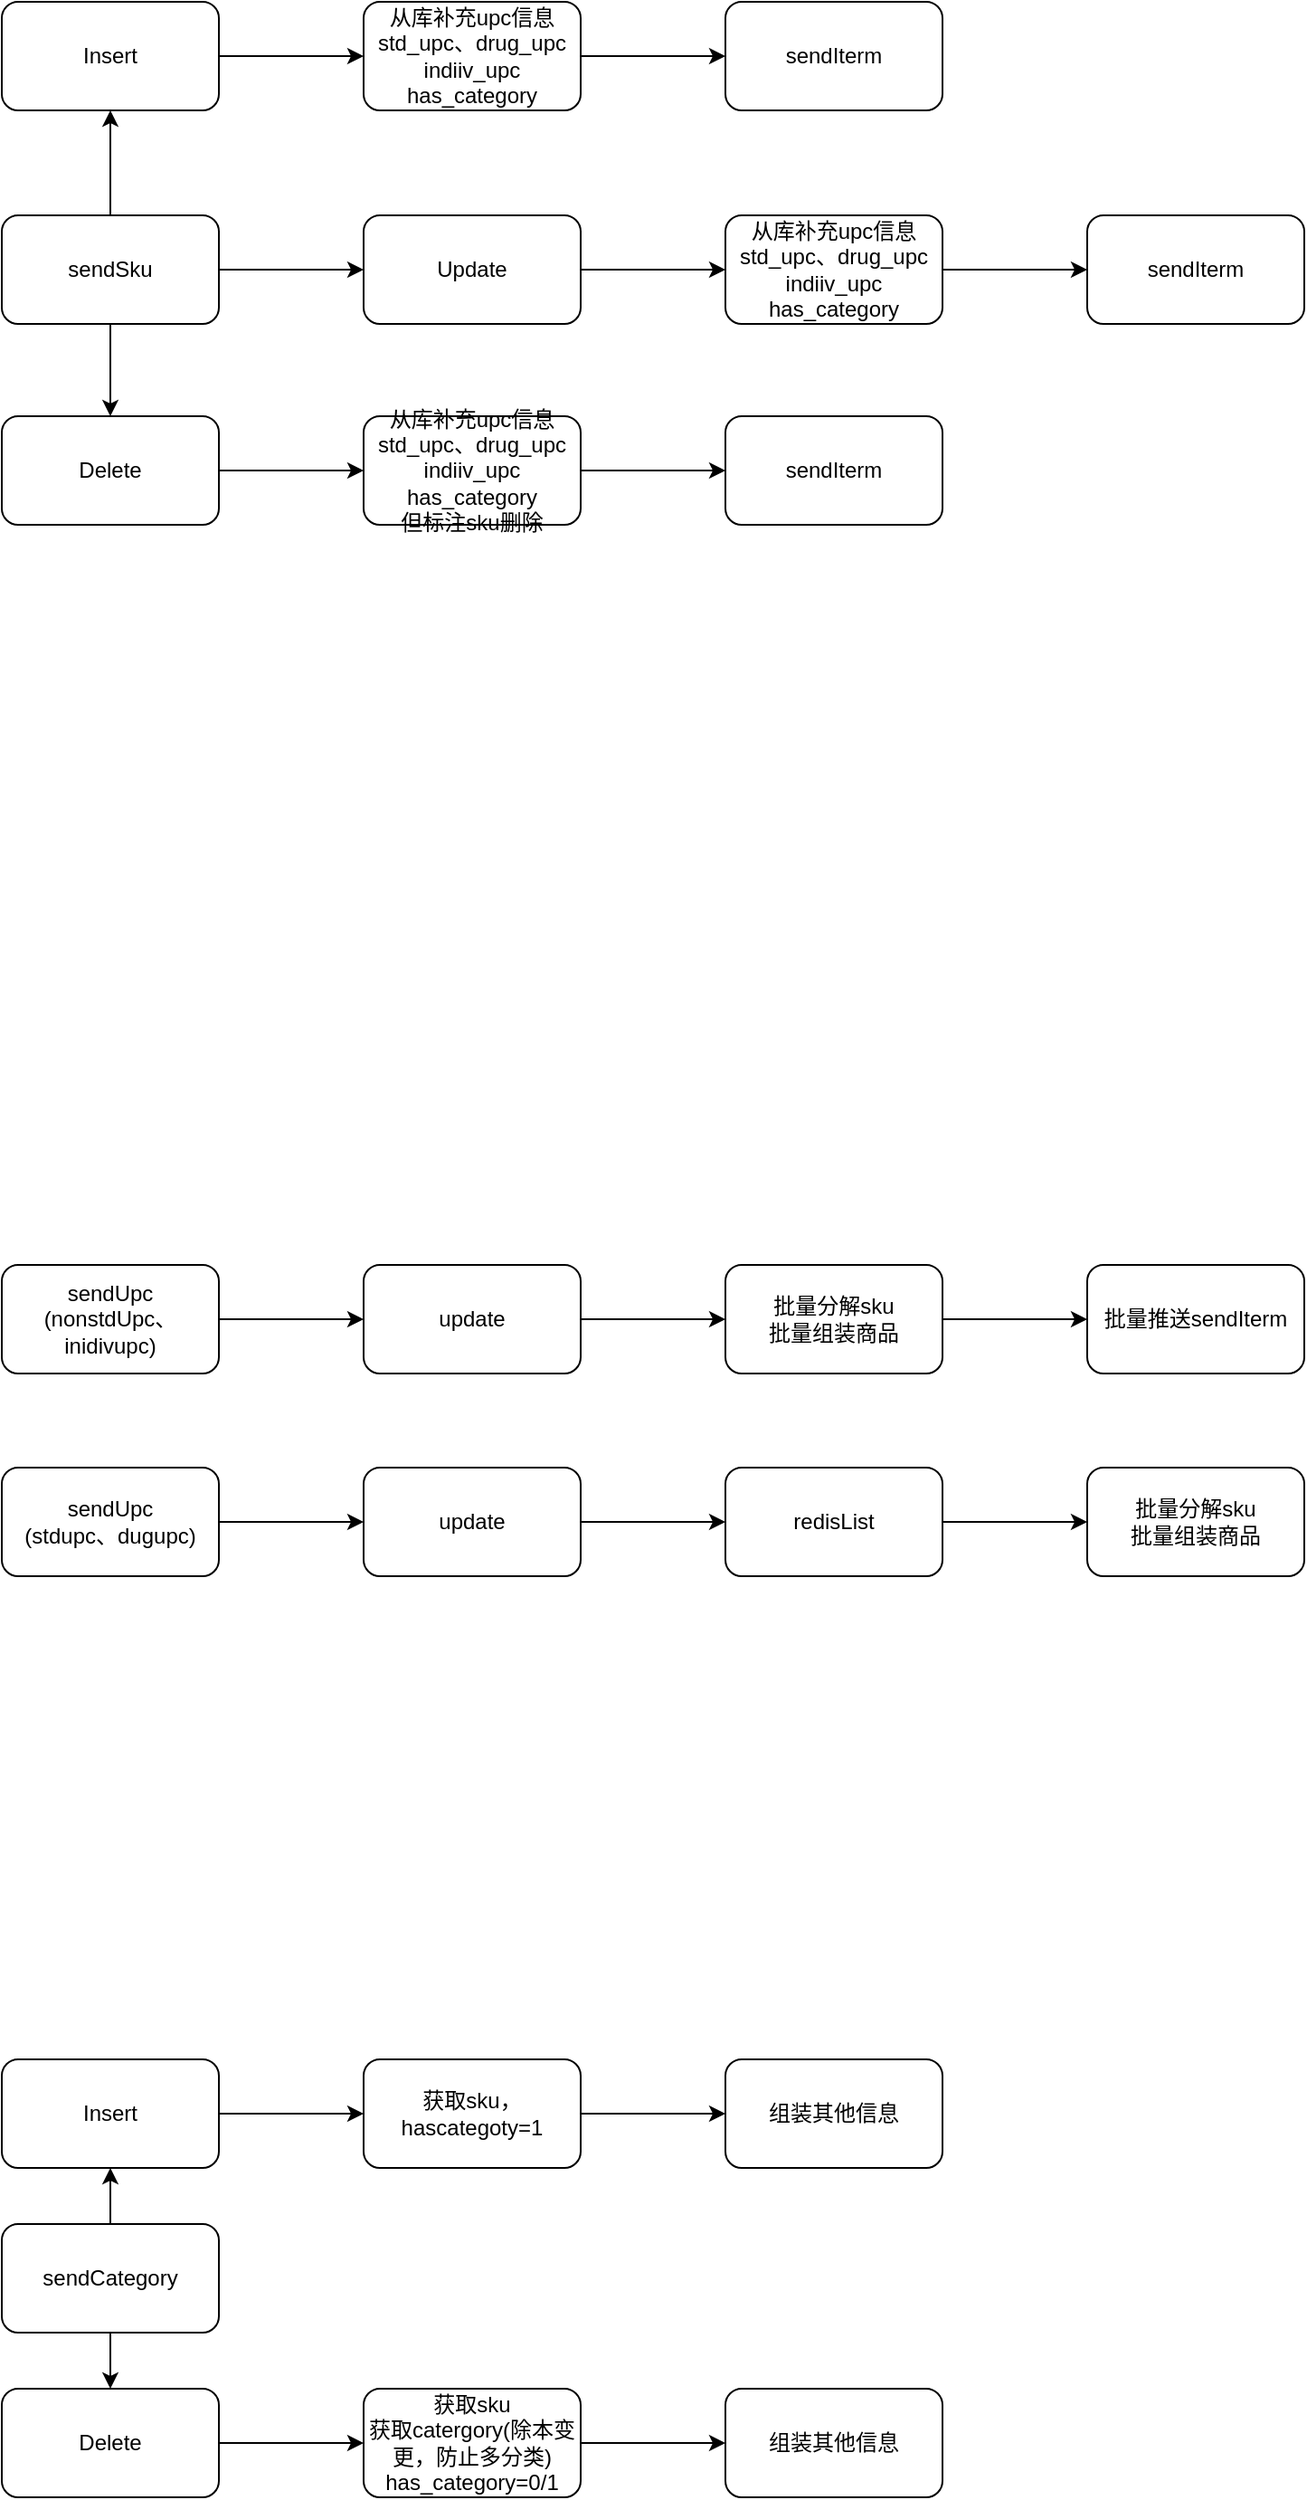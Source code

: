 <mxfile version="10.6.7" type="github"><diagram id="i8IbgmzM25EKKAY5Op45" name="Page-1"><mxGraphModel dx="1158" dy="567" grid="1" gridSize="10" guides="1" tooltips="1" connect="1" arrows="1" fold="1" page="1" pageScale="1" pageWidth="827" pageHeight="1169" math="0" shadow="0"><root><mxCell id="0"/><mxCell id="1" parent="0"/><mxCell id="RNBkuQZP9VZ1Jcdwm8Q6-3" value="" style="edgeStyle=orthogonalEdgeStyle;rounded=0;orthogonalLoop=1;jettySize=auto;html=1;" parent="1" source="RNBkuQZP9VZ1Jcdwm8Q6-1" target="RNBkuQZP9VZ1Jcdwm8Q6-2" edge="1"><mxGeometry relative="1" as="geometry"/></mxCell><mxCell id="RNBkuQZP9VZ1Jcdwm8Q6-5" value="" style="edgeStyle=orthogonalEdgeStyle;rounded=0;orthogonalLoop=1;jettySize=auto;html=1;" parent="1" source="RNBkuQZP9VZ1Jcdwm8Q6-1" target="RNBkuQZP9VZ1Jcdwm8Q6-4" edge="1"><mxGeometry relative="1" as="geometry"/></mxCell><mxCell id="RNBkuQZP9VZ1Jcdwm8Q6-7" value="" style="edgeStyle=orthogonalEdgeStyle;rounded=0;orthogonalLoop=1;jettySize=auto;html=1;" parent="1" source="RNBkuQZP9VZ1Jcdwm8Q6-1" target="RNBkuQZP9VZ1Jcdwm8Q6-6" edge="1"><mxGeometry relative="1" as="geometry"/></mxCell><mxCell id="RNBkuQZP9VZ1Jcdwm8Q6-1" value="sendSku" style="rounded=1;whiteSpace=wrap;html=1;" parent="1" vertex="1"><mxGeometry x="80" y="220" width="120" height="60" as="geometry"/></mxCell><mxCell id="RNBkuQZP9VZ1Jcdwm8Q6-13" value="" style="edgeStyle=orthogonalEdgeStyle;rounded=0;orthogonalLoop=1;jettySize=auto;html=1;" parent="1" source="RNBkuQZP9VZ1Jcdwm8Q6-6" target="RNBkuQZP9VZ1Jcdwm8Q6-12" edge="1"><mxGeometry relative="1" as="geometry"/></mxCell><mxCell id="RNBkuQZP9VZ1Jcdwm8Q6-6" value="Delete" style="rounded=1;whiteSpace=wrap;html=1;" parent="1" vertex="1"><mxGeometry x="80" y="331" width="120" height="60" as="geometry"/></mxCell><mxCell id="RNBkuQZP9VZ1Jcdwm8Q6-19" value="" style="edgeStyle=orthogonalEdgeStyle;rounded=0;orthogonalLoop=1;jettySize=auto;html=1;" parent="1" source="RNBkuQZP9VZ1Jcdwm8Q6-12" target="RNBkuQZP9VZ1Jcdwm8Q6-18" edge="1"><mxGeometry relative="1" as="geometry"/></mxCell><mxCell id="RNBkuQZP9VZ1Jcdwm8Q6-12" value="从库补充upc信息&lt;br&gt;std_upc、drug_upc&lt;br&gt;indiiv_upc&lt;br&gt;has_category&lt;br&gt;但标注sku删除&lt;br&gt;" style="rounded=1;whiteSpace=wrap;html=1;" parent="1" vertex="1"><mxGeometry x="280" y="331" width="120" height="60" as="geometry"/></mxCell><mxCell id="RNBkuQZP9VZ1Jcdwm8Q6-18" value="sendIterm&lt;br&gt;" style="rounded=1;whiteSpace=wrap;html=1;" parent="1" vertex="1"><mxGeometry x="480" y="331" width="120" height="60" as="geometry"/></mxCell><mxCell id="RNBkuQZP9VZ1Jcdwm8Q6-9" value="" style="edgeStyle=orthogonalEdgeStyle;rounded=0;orthogonalLoop=1;jettySize=auto;html=1;" parent="1" source="RNBkuQZP9VZ1Jcdwm8Q6-4" target="RNBkuQZP9VZ1Jcdwm8Q6-8" edge="1"><mxGeometry relative="1" as="geometry"/></mxCell><mxCell id="RNBkuQZP9VZ1Jcdwm8Q6-4" value="Insert" style="rounded=1;whiteSpace=wrap;html=1;" parent="1" vertex="1"><mxGeometry x="80" y="102" width="120" height="60" as="geometry"/></mxCell><mxCell id="RNBkuQZP9VZ1Jcdwm8Q6-15" value="" style="edgeStyle=orthogonalEdgeStyle;rounded=0;orthogonalLoop=1;jettySize=auto;html=1;" parent="1" source="RNBkuQZP9VZ1Jcdwm8Q6-8" target="RNBkuQZP9VZ1Jcdwm8Q6-14" edge="1"><mxGeometry relative="1" as="geometry"/></mxCell><mxCell id="RNBkuQZP9VZ1Jcdwm8Q6-8" value="从库补充upc信息&lt;br&gt;std_upc、drug_upc&lt;br&gt;indiiv_upc&lt;br&gt;has_category&lt;br&gt;" style="rounded=1;whiteSpace=wrap;html=1;" parent="1" vertex="1"><mxGeometry x="280" y="102" width="120" height="60" as="geometry"/></mxCell><mxCell id="RNBkuQZP9VZ1Jcdwm8Q6-14" value="sendIterm&lt;br&gt;" style="rounded=1;whiteSpace=wrap;html=1;" parent="1" vertex="1"><mxGeometry x="480" y="102" width="120" height="60" as="geometry"/></mxCell><mxCell id="RNBkuQZP9VZ1Jcdwm8Q6-11" value="" style="edgeStyle=orthogonalEdgeStyle;rounded=0;orthogonalLoop=1;jettySize=auto;html=1;" parent="1" source="RNBkuQZP9VZ1Jcdwm8Q6-2" target="RNBkuQZP9VZ1Jcdwm8Q6-10" edge="1"><mxGeometry relative="1" as="geometry"/></mxCell><mxCell id="RNBkuQZP9VZ1Jcdwm8Q6-2" value="Update" style="rounded=1;whiteSpace=wrap;html=1;" parent="1" vertex="1"><mxGeometry x="280" y="220" width="120" height="60" as="geometry"/></mxCell><mxCell id="RNBkuQZP9VZ1Jcdwm8Q6-17" value="" style="edgeStyle=orthogonalEdgeStyle;rounded=0;orthogonalLoop=1;jettySize=auto;html=1;" parent="1" source="RNBkuQZP9VZ1Jcdwm8Q6-10" target="RNBkuQZP9VZ1Jcdwm8Q6-16" edge="1"><mxGeometry relative="1" as="geometry"/></mxCell><mxCell id="RNBkuQZP9VZ1Jcdwm8Q6-10" value="从库补充upc信息&lt;br&gt;std_upc、drug_upc&lt;br&gt;indiiv_upc&lt;br&gt;has_category" style="rounded=1;whiteSpace=wrap;html=1;" parent="1" vertex="1"><mxGeometry x="480" y="220" width="120" height="60" as="geometry"/></mxCell><mxCell id="RNBkuQZP9VZ1Jcdwm8Q6-16" value="sendIterm" style="rounded=1;whiteSpace=wrap;html=1;" parent="1" vertex="1"><mxGeometry x="680" y="220" width="120" height="60" as="geometry"/></mxCell><mxCell id="RNBkuQZP9VZ1Jcdwm8Q6-22" value="" style="edgeStyle=orthogonalEdgeStyle;rounded=0;orthogonalLoop=1;jettySize=auto;html=1;" parent="1" source="RNBkuQZP9VZ1Jcdwm8Q6-20" target="RNBkuQZP9VZ1Jcdwm8Q6-21" edge="1"><mxGeometry relative="1" as="geometry"/></mxCell><mxCell id="RNBkuQZP9VZ1Jcdwm8Q6-20" value="sendUpc&lt;br&gt;(nonstdUpc、inidivupc)&lt;br&gt;" style="rounded=1;whiteSpace=wrap;html=1;" parent="1" vertex="1"><mxGeometry x="80" y="800" width="120" height="60" as="geometry"/></mxCell><mxCell id="RNBkuQZP9VZ1Jcdwm8Q6-24" value="" style="edgeStyle=orthogonalEdgeStyle;rounded=0;orthogonalLoop=1;jettySize=auto;html=1;" parent="1" source="RNBkuQZP9VZ1Jcdwm8Q6-21" target="RNBkuQZP9VZ1Jcdwm8Q6-23" edge="1"><mxGeometry relative="1" as="geometry"/></mxCell><mxCell id="RNBkuQZP9VZ1Jcdwm8Q6-21" value="update" style="rounded=1;whiteSpace=wrap;html=1;" parent="1" vertex="1"><mxGeometry x="280" y="800" width="120" height="60" as="geometry"/></mxCell><mxCell id="RNBkuQZP9VZ1Jcdwm8Q6-31" value="" style="edgeStyle=orthogonalEdgeStyle;rounded=0;orthogonalLoop=1;jettySize=auto;html=1;" parent="1" source="RNBkuQZP9VZ1Jcdwm8Q6-23" target="RNBkuQZP9VZ1Jcdwm8Q6-30" edge="1"><mxGeometry relative="1" as="geometry"/></mxCell><mxCell id="RNBkuQZP9VZ1Jcdwm8Q6-23" value="批量分解sku&lt;br&gt;批量组装商品&lt;br&gt;" style="rounded=1;whiteSpace=wrap;html=1;" parent="1" vertex="1"><mxGeometry x="480" y="800" width="120" height="60" as="geometry"/></mxCell><mxCell id="RNBkuQZP9VZ1Jcdwm8Q6-30" value="批量推送sendIterm" style="rounded=1;whiteSpace=wrap;html=1;" parent="1" vertex="1"><mxGeometry x="680" y="800" width="120" height="60" as="geometry"/></mxCell><mxCell id="RNBkuQZP9VZ1Jcdwm8Q6-27" value="" style="edgeStyle=orthogonalEdgeStyle;rounded=0;orthogonalLoop=1;jettySize=auto;html=1;" parent="1" source="RNBkuQZP9VZ1Jcdwm8Q6-25" target="RNBkuQZP9VZ1Jcdwm8Q6-26" edge="1"><mxGeometry relative="1" as="geometry"/></mxCell><mxCell id="RNBkuQZP9VZ1Jcdwm8Q6-25" value="sendUpc&lt;br&gt;(stdupc、dugupc)&lt;br&gt;" style="rounded=1;whiteSpace=wrap;html=1;" parent="1" vertex="1"><mxGeometry x="80" y="912" width="120" height="60" as="geometry"/></mxCell><mxCell id="RNBkuQZP9VZ1Jcdwm8Q6-29" value="" style="edgeStyle=orthogonalEdgeStyle;rounded=0;orthogonalLoop=1;jettySize=auto;html=1;" parent="1" source="RNBkuQZP9VZ1Jcdwm8Q6-26" target="RNBkuQZP9VZ1Jcdwm8Q6-28" edge="1"><mxGeometry relative="1" as="geometry"/></mxCell><mxCell id="RNBkuQZP9VZ1Jcdwm8Q6-26" value="update&lt;br&gt;" style="rounded=1;whiteSpace=wrap;html=1;" parent="1" vertex="1"><mxGeometry x="280" y="912" width="120" height="60" as="geometry"/></mxCell><mxCell id="RNBkuQZP9VZ1Jcdwm8Q6-33" value="" style="edgeStyle=orthogonalEdgeStyle;rounded=0;orthogonalLoop=1;jettySize=auto;html=1;" parent="1" source="RNBkuQZP9VZ1Jcdwm8Q6-28" target="RNBkuQZP9VZ1Jcdwm8Q6-32" edge="1"><mxGeometry relative="1" as="geometry"/></mxCell><mxCell id="RNBkuQZP9VZ1Jcdwm8Q6-28" value="redisList&lt;br&gt;" style="rounded=1;whiteSpace=wrap;html=1;" parent="1" vertex="1"><mxGeometry x="480" y="912" width="120" height="60" as="geometry"/></mxCell><mxCell id="RNBkuQZP9VZ1Jcdwm8Q6-32" value="批量分解sku&lt;br&gt;批量组装商品&lt;br&gt;" style="rounded=1;whiteSpace=wrap;html=1;" parent="1" vertex="1"><mxGeometry x="680" y="912" width="120" height="60" as="geometry"/></mxCell><mxCell id="RNBkuQZP9VZ1Jcdwm8Q6-39" value="" style="edgeStyle=orthogonalEdgeStyle;rounded=0;orthogonalLoop=1;jettySize=auto;html=1;" parent="1" source="RNBkuQZP9VZ1Jcdwm8Q6-35" target="RNBkuQZP9VZ1Jcdwm8Q6-38" edge="1"><mxGeometry relative="1" as="geometry"/></mxCell><mxCell id="RNBkuQZP9VZ1Jcdwm8Q6-41" value="" style="edgeStyle=orthogonalEdgeStyle;rounded=0;orthogonalLoop=1;jettySize=auto;html=1;" parent="1" source="RNBkuQZP9VZ1Jcdwm8Q6-35" target="RNBkuQZP9VZ1Jcdwm8Q6-40" edge="1"><mxGeometry relative="1" as="geometry"/></mxCell><mxCell id="RNBkuQZP9VZ1Jcdwm8Q6-35" value="sendCategory" style="rounded=1;whiteSpace=wrap;html=1;" parent="1" vertex="1"><mxGeometry x="80" y="1330" width="120" height="60" as="geometry"/></mxCell><mxCell id="RNBkuQZP9VZ1Jcdwm8Q6-49" value="" style="edgeStyle=orthogonalEdgeStyle;rounded=0;orthogonalLoop=1;jettySize=auto;html=1;" parent="1" source="RNBkuQZP9VZ1Jcdwm8Q6-40" target="RNBkuQZP9VZ1Jcdwm8Q6-48" edge="1"><mxGeometry relative="1" as="geometry"/></mxCell><mxCell id="RNBkuQZP9VZ1Jcdwm8Q6-40" value="Delete" style="rounded=1;whiteSpace=wrap;html=1;" parent="1" vertex="1"><mxGeometry x="80" y="1421" width="120" height="60" as="geometry"/></mxCell><mxCell id="RNBkuQZP9VZ1Jcdwm8Q6-51" value="" style="edgeStyle=orthogonalEdgeStyle;rounded=0;orthogonalLoop=1;jettySize=auto;html=1;" parent="1" source="RNBkuQZP9VZ1Jcdwm8Q6-48" target="RNBkuQZP9VZ1Jcdwm8Q6-50" edge="1"><mxGeometry relative="1" as="geometry"/></mxCell><mxCell id="RNBkuQZP9VZ1Jcdwm8Q6-48" value="获取sku&lt;br&gt;获取catergory(除本变更，防止多分类)&lt;br&gt;has_category=0/1&lt;br&gt;" style="rounded=1;whiteSpace=wrap;html=1;" parent="1" vertex="1"><mxGeometry x="280" y="1421" width="120" height="60" as="geometry"/></mxCell><mxCell id="RNBkuQZP9VZ1Jcdwm8Q6-50" value="组装其他信息&lt;br&gt;" style="rounded=1;whiteSpace=wrap;html=1;" parent="1" vertex="1"><mxGeometry x="480" y="1421" width="120" height="60" as="geometry"/></mxCell><mxCell id="RNBkuQZP9VZ1Jcdwm8Q6-43" value="" style="edgeStyle=orthogonalEdgeStyle;rounded=0;orthogonalLoop=1;jettySize=auto;html=1;" parent="1" source="RNBkuQZP9VZ1Jcdwm8Q6-38" target="RNBkuQZP9VZ1Jcdwm8Q6-42" edge="1"><mxGeometry relative="1" as="geometry"/></mxCell><mxCell id="RNBkuQZP9VZ1Jcdwm8Q6-38" value="Insert" style="rounded=1;whiteSpace=wrap;html=1;" parent="1" vertex="1"><mxGeometry x="80" y="1239" width="120" height="60" as="geometry"/></mxCell><mxCell id="RNBkuQZP9VZ1Jcdwm8Q6-45" value="" style="edgeStyle=orthogonalEdgeStyle;rounded=0;orthogonalLoop=1;jettySize=auto;html=1;" parent="1" source="RNBkuQZP9VZ1Jcdwm8Q6-42" target="RNBkuQZP9VZ1Jcdwm8Q6-44" edge="1"><mxGeometry relative="1" as="geometry"/></mxCell><mxCell id="RNBkuQZP9VZ1Jcdwm8Q6-42" value="获取sku，&lt;br&gt;hascategoty=1&lt;br&gt;" style="rounded=1;whiteSpace=wrap;html=1;" parent="1" vertex="1"><mxGeometry x="280" y="1239" width="120" height="60" as="geometry"/></mxCell><mxCell id="RNBkuQZP9VZ1Jcdwm8Q6-44" value="组装其他信息&lt;br&gt;" style="rounded=1;whiteSpace=wrap;html=1;" parent="1" vertex="1"><mxGeometry x="480" y="1239" width="120" height="60" as="geometry"/></mxCell></root></mxGraphModel></diagram></mxfile>